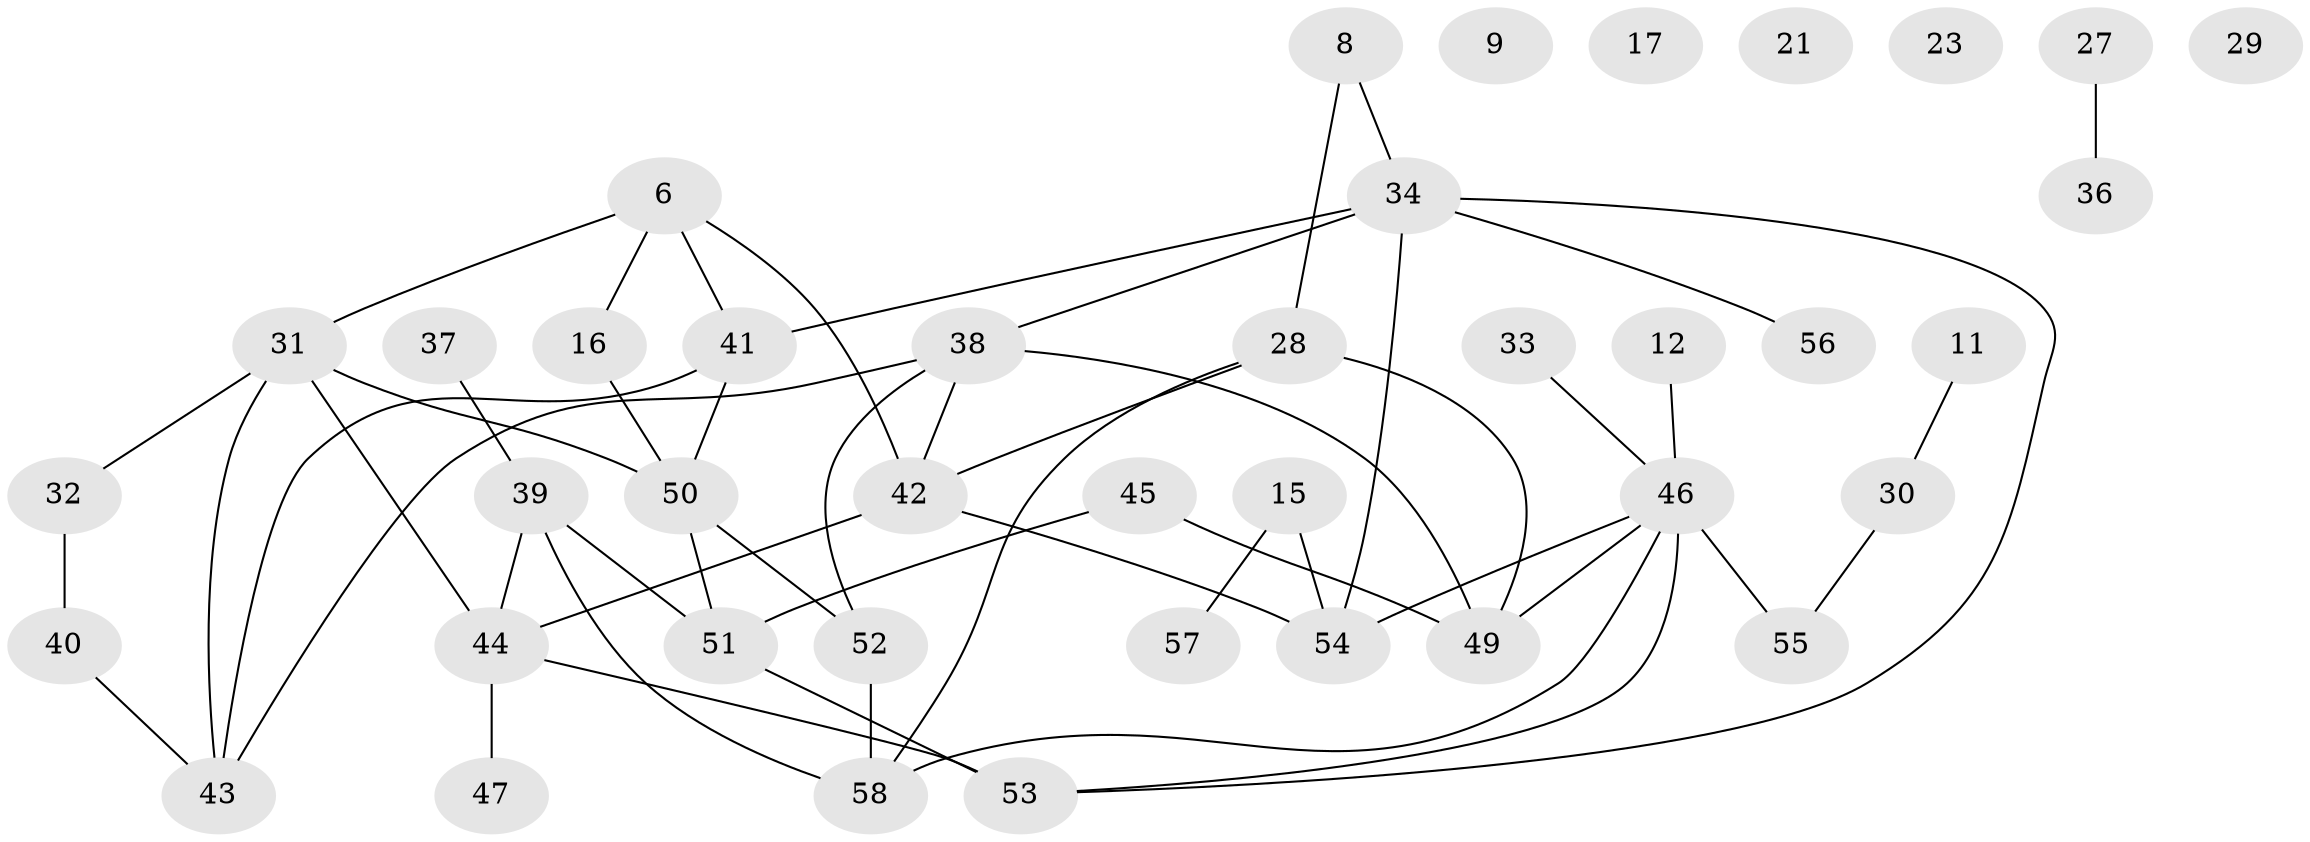 // original degree distribution, {4: 0.15517241379310345, 3: 0.25862068965517243, 2: 0.20689655172413793, 0: 0.08620689655172414, 5: 0.08620689655172414, 1: 0.15517241379310345, 6: 0.034482758620689655, 7: 0.017241379310344827}
// Generated by graph-tools (version 1.1) at 2025/43/03/04/25 21:43:31]
// undirected, 40 vertices, 53 edges
graph export_dot {
graph [start="1"]
  node [color=gray90,style=filled];
  6;
  8;
  9;
  11;
  12;
  15;
  16;
  17;
  21;
  23;
  27;
  28 [super="+25"];
  29;
  30;
  31;
  32;
  33;
  34 [super="+2+26"];
  36;
  37;
  38;
  39;
  40;
  41 [super="+13"];
  42;
  43;
  44 [super="+35"];
  45;
  46 [super="+18"];
  47;
  49 [super="+5"];
  50;
  51 [super="+3+20"];
  52 [super="+4"];
  53 [super="+24+48"];
  54 [super="+10"];
  55 [super="+19+22"];
  56;
  57;
  58 [super="+7"];
  6 -- 16;
  6 -- 31;
  6 -- 42;
  6 -- 41;
  8 -- 34;
  8 -- 28;
  11 -- 30;
  12 -- 46;
  15 -- 57;
  15 -- 54;
  16 -- 50;
  27 -- 36;
  28 -- 42;
  28 -- 58;
  28 -- 49 [weight=2];
  30 -- 55;
  31 -- 32;
  31 -- 43;
  31 -- 50;
  31 -- 44;
  32 -- 40;
  33 -- 46;
  34 -- 38;
  34 -- 54 [weight=2];
  34 -- 56;
  34 -- 41;
  34 -- 53;
  37 -- 39;
  38 -- 42;
  38 -- 43;
  38 -- 52;
  38 -- 49;
  39 -- 44;
  39 -- 51 [weight=2];
  39 -- 58;
  40 -- 43;
  41 -- 50 [weight=2];
  41 -- 43;
  42 -- 44;
  42 -- 54 [weight=2];
  44 -- 53;
  44 -- 47;
  45 -- 49;
  45 -- 51;
  46 -- 49;
  46 -- 53;
  46 -- 55 [weight=2];
  46 -- 58;
  46 -- 54;
  50 -- 51;
  50 -- 52;
  51 -- 53 [weight=2];
  52 -- 58 [weight=2];
}

